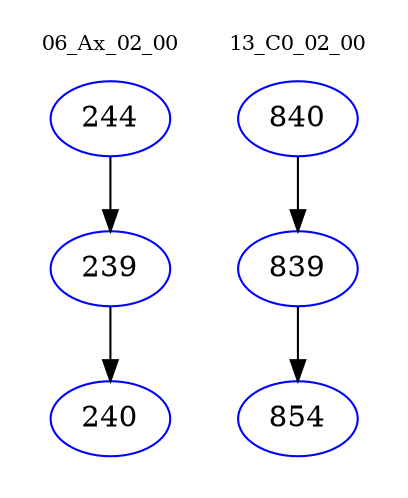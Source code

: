 digraph{
subgraph cluster_0 {
color = white
label = "06_Ax_02_00";
fontsize=10;
T0_244 [label="244", color="blue"]
T0_244 -> T0_239 [color="black"]
T0_239 [label="239", color="blue"]
T0_239 -> T0_240 [color="black"]
T0_240 [label="240", color="blue"]
}
subgraph cluster_1 {
color = white
label = "13_C0_02_00";
fontsize=10;
T1_840 [label="840", color="blue"]
T1_840 -> T1_839 [color="black"]
T1_839 [label="839", color="blue"]
T1_839 -> T1_854 [color="black"]
T1_854 [label="854", color="blue"]
}
}
